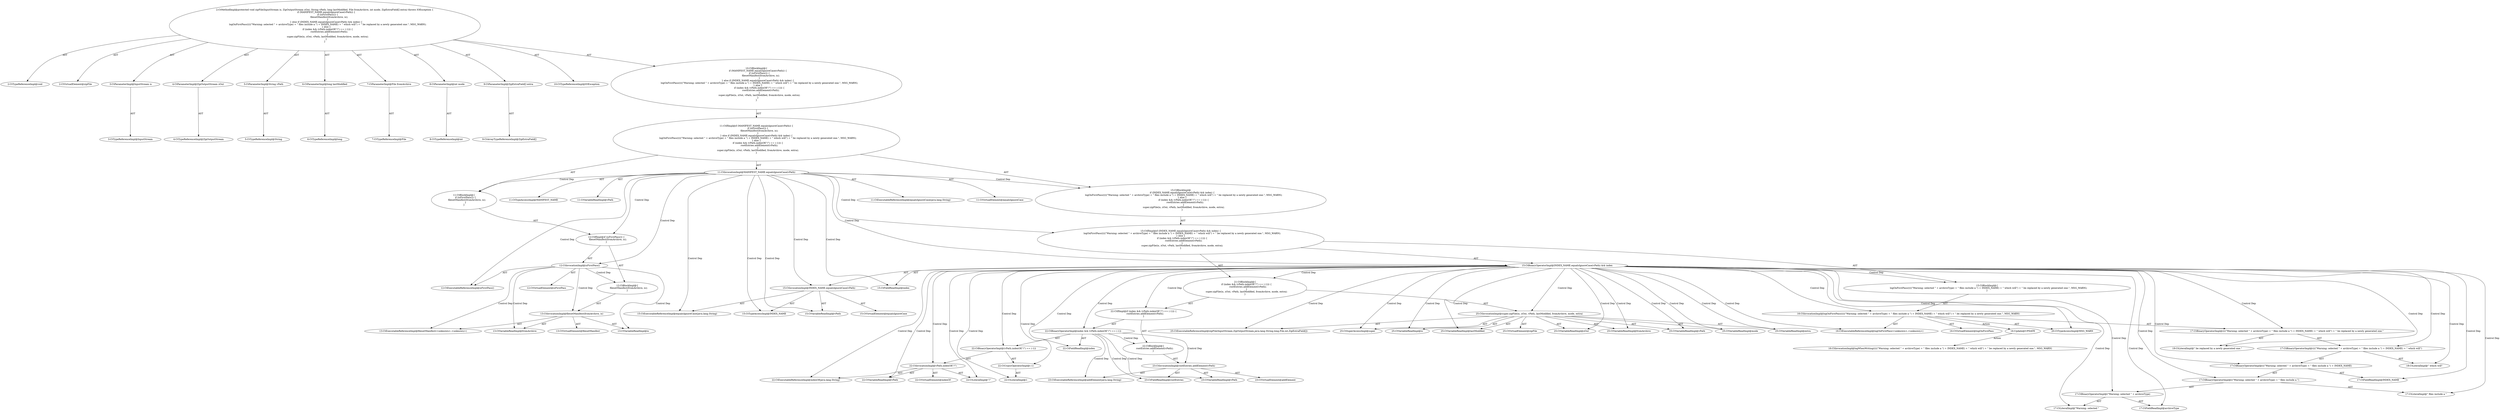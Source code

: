 digraph "zipFile#?,InputStream,ZipOutputStream,String,long,File,int,ZipExtraField[]" {
0 [label="2:CtTypeReferenceImpl@void" shape=ellipse]
1 [label="2:CtVirtualElement@zipFile" shape=ellipse]
2 [label="3:CtParameterImpl@InputStream is" shape=ellipse]
3 [label="3:CtTypeReferenceImpl@InputStream" shape=ellipse]
4 [label="4:CtParameterImpl@ZipOutputStream zOut" shape=ellipse]
5 [label="4:CtTypeReferenceImpl@ZipOutputStream" shape=ellipse]
6 [label="5:CtParameterImpl@String vPath" shape=ellipse]
7 [label="5:CtTypeReferenceImpl@String" shape=ellipse]
8 [label="6:CtParameterImpl@long lastModified" shape=ellipse]
9 [label="6:CtTypeReferenceImpl@long" shape=ellipse]
10 [label="7:CtParameterImpl@File fromArchive" shape=ellipse]
11 [label="7:CtTypeReferenceImpl@File" shape=ellipse]
12 [label="8:CtParameterImpl@int mode" shape=ellipse]
13 [label="8:CtTypeReferenceImpl@int" shape=ellipse]
14 [label="9:CtParameterImpl@ZipExtraField[] extra" shape=ellipse]
15 [label="9:CtArrayTypeReferenceImpl@ZipExtraField[]" shape=ellipse]
16 [label="10:CtTypeReferenceImpl@IOException" shape=ellipse]
17 [label="11:CtExecutableReferenceImpl@equalsIgnoreCase(java.lang.String)" shape=ellipse]
18 [label="11:CtVirtualElement@equalsIgnoreCase" shape=ellipse]
19 [label="11:CtTypeAccessImpl@MANIFEST_NAME" shape=ellipse]
20 [label="11:CtVariableReadImpl@vPath" shape=ellipse]
21 [label="11:CtInvocationImpl@MANIFEST_NAME.equalsIgnoreCase(vPath)" shape=ellipse]
22 [label="12:CtExecutableReferenceImpl@isFirstPass()" shape=ellipse]
23 [label="12:CtVirtualElement@isFirstPass" shape=ellipse]
24 [label="12:CtInvocationImpl@isFirstPass()" shape=ellipse]
25 [label="13:CtExecutableReferenceImpl@filesetManifest(<unknown>,<unknown>)" shape=ellipse]
26 [label="13:CtVirtualElement@filesetManifest" shape=ellipse]
27 [label="13:CtVariableReadImpl@fromArchive" shape=ellipse]
28 [label="13:CtVariableReadImpl@is" shape=ellipse]
29 [label="13:CtInvocationImpl@filesetManifest(fromArchive, is)" shape=ellipse]
30 [label="12:CtBlockImpl@\{
    filesetManifest(fromArchive, is);
\}" shape=ellipse]
31 [label="12:CtIfImpl@if (isFirstPass()) \{
    filesetManifest(fromArchive, is);
\}" shape=ellipse]
32 [label="11:CtBlockImpl@\{
    if (isFirstPass()) \{
        filesetManifest(fromArchive, is);
    \}
\}" shape=ellipse]
33 [label="15:CtExecutableReferenceImpl@equalsIgnoreCase(java.lang.String)" shape=ellipse]
34 [label="15:CtVirtualElement@equalsIgnoreCase" shape=ellipse]
35 [label="15:CtTypeAccessImpl@INDEX_NAME" shape=ellipse]
36 [label="15:CtVariableReadImpl@vPath" shape=ellipse]
37 [label="15:CtInvocationImpl@INDEX_NAME.equalsIgnoreCase(vPath)" shape=ellipse]
38 [label="15:CtFieldReadImpl@index" shape=ellipse]
39 [label="15:CtBinaryOperatorImpl@INDEX_NAME.equalsIgnoreCase(vPath) && index" shape=ellipse]
40 [label="16:CtExecutableReferenceImpl@logOnFirstPass(<unknown>,<unknown>)" shape=ellipse]
41 [label="16:CtVirtualElement@logOnFirstPass" shape=ellipse]
42 [label="17:CtLiteralImpl@\"Warning: selected \"" shape=ellipse]
43 [label="17:CtFieldReadImpl@archiveType" shape=ellipse]
44 [label="17:CtBinaryOperatorImpl@(\"Warning: selected \" + archiveType)" shape=ellipse]
45 [label="17:CtLiteralImpl@\" files include a \"" shape=ellipse]
46 [label="17:CtBinaryOperatorImpl@((\"Warning: selected \" + archiveType) + \" files include a \")" shape=ellipse]
47 [label="17:CtFieldReadImpl@INDEX_NAME" shape=ellipse]
48 [label="17:CtBinaryOperatorImpl@(((\"Warning: selected \" + archiveType) + \" files include a \") + INDEX_NAME)" shape=ellipse]
49 [label="18:CtLiteralImpl@\" which will\"" shape=ellipse]
50 [label="17:CtBinaryOperatorImpl@((((\"Warning: selected \" + archiveType) + \" files include a \") + INDEX_NAME) + \" which will\")" shape=ellipse]
51 [label="19:CtLiteralImpl@\" be replaced by a newly generated one.\"" shape=ellipse]
52 [label="17:CtBinaryOperatorImpl@((((\"Warning: selected \" + archiveType) + \" files include a \") + INDEX_NAME) + \" which will\") + \" be replaced by a newly generated one.\"" shape=ellipse]
53 [label="20:CtTypeAccessImpl@MSG_WARN" shape=ellipse]
54 [label="16:CtInvocationImpl@logOnFirstPass(((((\"Warning: selected \" + archiveType) + \" files include a \") + INDEX_NAME) + \" which will\") + \" be replaced by a newly generated one.\", MSG_WARN)" shape=ellipse]
55 [label="15:CtBlockImpl@\{
    logOnFirstPass(((((\"Warning: selected \" + archiveType) + \" files include a \") + INDEX_NAME) + \" which will\") + \" be replaced by a newly generated one.\", MSG_WARN);
\}" shape=ellipse]
56 [label="22:CtFieldReadImpl@index" shape=ellipse]
57 [label="22:CtExecutableReferenceImpl@indexOf(java.lang.String)" shape=ellipse]
58 [label="22:CtVirtualElement@indexOf" shape=ellipse]
59 [label="22:CtVariableReadImpl@vPath" shape=ellipse]
60 [label="22:CtLiteralImpl@\"/\"" shape=ellipse]
61 [label="22:CtInvocationImpl@vPath.indexOf(\"/\")" shape=ellipse]
62 [label="22:CtLiteralImpl@1" shape=ellipse]
63 [label="22:CtUnaryOperatorImpl@(-1)" shape=ellipse]
64 [label="22:CtBinaryOperatorImpl@(vPath.indexOf(\"/\") == (-1))" shape=ellipse]
65 [label="22:CtBinaryOperatorImpl@index && (vPath.indexOf(\"/\") == (-1))" shape=ellipse]
66 [label="23:CtExecutableReferenceImpl@addElement(java.lang.String)" shape=ellipse]
67 [label="23:CtVirtualElement@addElement" shape=ellipse]
68 [label="23:CtFieldReadImpl@rootEntries" shape=ellipse]
69 [label="23:CtVariableReadImpl@vPath" shape=ellipse]
70 [label="23:CtInvocationImpl@rootEntries.addElement(vPath)" shape=ellipse]
71 [label="22:CtBlockImpl@\{
    rootEntries.addElement(vPath);
\}" shape=ellipse]
72 [label="22:CtIfImpl@if (index && (vPath.indexOf(\"/\") == (-1))) \{
    rootEntries.addElement(vPath);
\}" shape=ellipse]
73 [label="25:CtExecutableReferenceImpl@zipFile(InputStream,ZipOutputStream,java.lang.String,long,File,int,ZipExtraField[])" shape=ellipse]
74 [label="25:CtVirtualElement@zipFile" shape=ellipse]
75 [label="25:CtSuperAccessImpl@super" shape=ellipse]
76 [label="25:CtVariableReadImpl@is" shape=ellipse]
77 [label="25:CtVariableReadImpl@zOut" shape=ellipse]
78 [label="25:CtVariableReadImpl@vPath" shape=ellipse]
79 [label="25:CtVariableReadImpl@lastModified" shape=ellipse]
80 [label="25:CtVariableReadImpl@fromArchive" shape=ellipse]
81 [label="25:CtVariableReadImpl@mode" shape=ellipse]
82 [label="25:CtVariableReadImpl@extra" shape=ellipse]
83 [label="25:CtInvocationImpl@super.zipFile(is, zOut, vPath, lastModified, fromArchive, mode, extra)" shape=ellipse]
84 [label="21:CtBlockImpl@\{
    if (index && (vPath.indexOf(\"/\") == (-1))) \{
        rootEntries.addElement(vPath);
    \}
    super.zipFile(is, zOut, vPath, lastModified, fromArchive, mode, extra);
\}" shape=ellipse]
85 [label="15:CtIfImpl@if (INDEX_NAME.equalsIgnoreCase(vPath) && index) \{
    logOnFirstPass(((((\"Warning: selected \" + archiveType) + \" files include a \") + INDEX_NAME) + \" which will\") + \" be replaced by a newly generated one.\", MSG_WARN);
\} else \{
    if (index && (vPath.indexOf(\"/\") == (-1))) \{
        rootEntries.addElement(vPath);
    \}
    super.zipFile(is, zOut, vPath, lastModified, fromArchive, mode, extra);
\}" shape=ellipse]
86 [label="15:CtBlockImpl@
    if (INDEX_NAME.equalsIgnoreCase(vPath) && index) \{
        logOnFirstPass(((((\"Warning: selected \" + archiveType) + \" files include a \") + INDEX_NAME) + \" which will\") + \" be replaced by a newly generated one.\", MSG_WARN);
    \} else \{
        if (index && (vPath.indexOf(\"/\") == (-1))) \{
            rootEntries.addElement(vPath);
        \}
        super.zipFile(is, zOut, vPath, lastModified, fromArchive, mode, extra);
    \}
" shape=ellipse]
87 [label="11:CtIfImpl@if (MANIFEST_NAME.equalsIgnoreCase(vPath)) \{
    if (isFirstPass()) \{
        filesetManifest(fromArchive, is);
    \}
\} else if (INDEX_NAME.equalsIgnoreCase(vPath) && index) \{
    logOnFirstPass(((((\"Warning: selected \" + archiveType) + \" files include a \") + INDEX_NAME) + \" which will\") + \" be replaced by a newly generated one.\", MSG_WARN);
\} else \{
    if (index && (vPath.indexOf(\"/\") == (-1))) \{
        rootEntries.addElement(vPath);
    \}
    super.zipFile(is, zOut, vPath, lastModified, fromArchive, mode, extra);
\}" shape=ellipse]
88 [label="10:CtBlockImpl@\{
    if (MANIFEST_NAME.equalsIgnoreCase(vPath)) \{
        if (isFirstPass()) \{
            filesetManifest(fromArchive, is);
        \}
    \} else if (INDEX_NAME.equalsIgnoreCase(vPath) && index) \{
        logOnFirstPass(((((\"Warning: selected \" + archiveType) + \" files include a \") + INDEX_NAME) + \" which will\") + \" be replaced by a newly generated one.\", MSG_WARN);
    \} else \{
        if (index && (vPath.indexOf(\"/\") == (-1))) \{
            rootEntries.addElement(vPath);
        \}
        super.zipFile(is, zOut, vPath, lastModified, fromArchive, mode, extra);
    \}
\}" shape=ellipse]
89 [label="2:CtMethodImpl@protected void zipFile(InputStream is, ZipOutputStream zOut, String vPath, long lastModified, File fromArchive, int mode, ZipExtraField[] extra) throws IOException \{
    if (MANIFEST_NAME.equalsIgnoreCase(vPath)) \{
        if (isFirstPass()) \{
            filesetManifest(fromArchive, is);
        \}
    \} else if (INDEX_NAME.equalsIgnoreCase(vPath) && index) \{
        logOnFirstPass(((((\"Warning: selected \" + archiveType) + \" files include a \") + INDEX_NAME) + \" which will\") + \" be replaced by a newly generated one.\", MSG_WARN);
    \} else \{
        if (index && (vPath.indexOf(\"/\") == (-1))) \{
            rootEntries.addElement(vPath);
        \}
        super.zipFile(is, zOut, vPath, lastModified, fromArchive, mode, extra);
    \}
\}" shape=ellipse]
90 [label="16:Update@UPDATE" shape=ellipse]
91 [label="16:CtInvocationImpl@logWhenWriting(((((\"Warning: selected \" + archiveType) + \" files include a \") + INDEX_NAME) + \" which will\") + \" be replaced by a newly generated one.\", MSG_WARN)" shape=ellipse]
2 -> 3 [label="AST"];
4 -> 5 [label="AST"];
6 -> 7 [label="AST"];
8 -> 9 [label="AST"];
10 -> 11 [label="AST"];
12 -> 13 [label="AST"];
14 -> 15 [label="AST"];
21 -> 18 [label="AST"];
21 -> 19 [label="AST"];
21 -> 17 [label="AST"];
21 -> 20 [label="AST"];
21 -> 32 [label="Control Dep"];
21 -> 31 [label="Control Dep"];
21 -> 24 [label="Control Dep"];
21 -> 22 [label="Control Dep"];
21 -> 86 [label="Control Dep"];
21 -> 85 [label="Control Dep"];
21 -> 39 [label="Control Dep"];
21 -> 37 [label="Control Dep"];
21 -> 33 [label="Control Dep"];
21 -> 35 [label="Control Dep"];
21 -> 36 [label="Control Dep"];
21 -> 38 [label="Control Dep"];
24 -> 23 [label="AST"];
24 -> 22 [label="AST"];
24 -> 30 [label="Control Dep"];
24 -> 29 [label="Control Dep"];
24 -> 25 [label="Control Dep"];
24 -> 27 [label="Control Dep"];
24 -> 28 [label="Control Dep"];
29 -> 26 [label="AST"];
29 -> 25 [label="AST"];
29 -> 27 [label="AST"];
29 -> 28 [label="AST"];
30 -> 29 [label="AST"];
31 -> 24 [label="AST"];
31 -> 30 [label="AST"];
32 -> 31 [label="AST"];
37 -> 34 [label="AST"];
37 -> 35 [label="AST"];
37 -> 33 [label="AST"];
37 -> 36 [label="AST"];
39 -> 37 [label="AST"];
39 -> 38 [label="AST"];
39 -> 55 [label="Control Dep"];
39 -> 54 [label="Control Dep"];
39 -> 40 [label="Control Dep"];
39 -> 52 [label="Control Dep"];
39 -> 50 [label="Control Dep"];
39 -> 48 [label="Control Dep"];
39 -> 46 [label="Control Dep"];
39 -> 44 [label="Control Dep"];
39 -> 42 [label="Control Dep"];
39 -> 43 [label="Control Dep"];
39 -> 45 [label="Control Dep"];
39 -> 47 [label="Control Dep"];
39 -> 49 [label="Control Dep"];
39 -> 51 [label="Control Dep"];
39 -> 53 [label="Control Dep"];
39 -> 84 [label="Control Dep"];
39 -> 72 [label="Control Dep"];
39 -> 65 [label="Control Dep"];
39 -> 56 [label="Control Dep"];
39 -> 64 [label="Control Dep"];
39 -> 61 [label="Control Dep"];
39 -> 57 [label="Control Dep"];
39 -> 59 [label="Control Dep"];
39 -> 60 [label="Control Dep"];
39 -> 63 [label="Control Dep"];
39 -> 62 [label="Control Dep"];
39 -> 83 [label="Control Dep"];
39 -> 73 [label="Control Dep"];
39 -> 75 [label="Control Dep"];
39 -> 76 [label="Control Dep"];
39 -> 77 [label="Control Dep"];
39 -> 78 [label="Control Dep"];
39 -> 79 [label="Control Dep"];
39 -> 80 [label="Control Dep"];
39 -> 81 [label="Control Dep"];
39 -> 82 [label="Control Dep"];
44 -> 42 [label="AST"];
44 -> 43 [label="AST"];
46 -> 44 [label="AST"];
46 -> 45 [label="AST"];
48 -> 46 [label="AST"];
48 -> 47 [label="AST"];
50 -> 48 [label="AST"];
50 -> 49 [label="AST"];
52 -> 50 [label="AST"];
52 -> 51 [label="AST"];
54 -> 41 [label="AST"];
54 -> 40 [label="AST"];
54 -> 52 [label="AST"];
54 -> 53 [label="AST"];
54 -> 90 [label="Action"];
55 -> 54 [label="AST"];
61 -> 58 [label="AST"];
61 -> 59 [label="AST"];
61 -> 57 [label="AST"];
61 -> 60 [label="AST"];
63 -> 62 [label="AST"];
64 -> 61 [label="AST"];
64 -> 63 [label="AST"];
65 -> 56 [label="AST"];
65 -> 64 [label="AST"];
65 -> 71 [label="Control Dep"];
65 -> 70 [label="Control Dep"];
65 -> 66 [label="Control Dep"];
65 -> 68 [label="Control Dep"];
65 -> 69 [label="Control Dep"];
70 -> 67 [label="AST"];
70 -> 68 [label="AST"];
70 -> 66 [label="AST"];
70 -> 69 [label="AST"];
71 -> 70 [label="AST"];
72 -> 65 [label="AST"];
72 -> 71 [label="AST"];
83 -> 74 [label="AST"];
83 -> 75 [label="AST"];
83 -> 73 [label="AST"];
83 -> 76 [label="AST"];
83 -> 77 [label="AST"];
83 -> 78 [label="AST"];
83 -> 79 [label="AST"];
83 -> 80 [label="AST"];
83 -> 81 [label="AST"];
83 -> 82 [label="AST"];
84 -> 72 [label="AST"];
84 -> 83 [label="AST"];
85 -> 39 [label="AST"];
85 -> 55 [label="AST"];
85 -> 84 [label="AST"];
86 -> 85 [label="AST"];
87 -> 21 [label="AST"];
87 -> 32 [label="AST"];
87 -> 86 [label="AST"];
88 -> 87 [label="AST"];
89 -> 1 [label="AST"];
89 -> 0 [label="AST"];
89 -> 2 [label="AST"];
89 -> 4 [label="AST"];
89 -> 6 [label="AST"];
89 -> 8 [label="AST"];
89 -> 10 [label="AST"];
89 -> 12 [label="AST"];
89 -> 14 [label="AST"];
89 -> 16 [label="AST"];
89 -> 88 [label="AST"];
90 -> 91 [label="Action"];
}